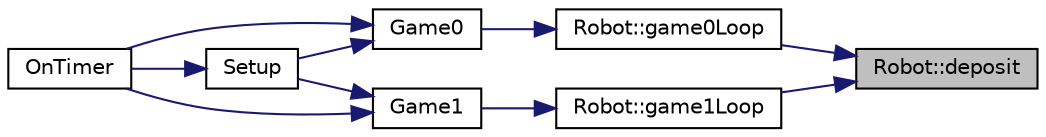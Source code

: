 digraph "Robot::deposit"
{
 // LATEX_PDF_SIZE
  edge [fontname="Helvetica",fontsize="10",labelfontname="Helvetica",labelfontsize="10"];
  node [fontname="Helvetica",fontsize="10",shape=record];
  rankdir="RL";
  Node1 [label="Robot::deposit",height=0.2,width=0.4,color="black", fillcolor="grey75", style="filled", fontcolor="black",tooltip="deposits"];
  Node1 -> Node2 [dir="back",color="midnightblue",fontsize="10",style="solid",fontname="Helvetica"];
  Node2 [label="Robot::game0Loop",height=0.2,width=0.4,color="black", fillcolor="white", style="filled",URL="$class_robot.html#a79fef2efeb1fc25fad40e2b0fa603652",tooltip="game loop for first map"];
  Node2 -> Node3 [dir="back",color="midnightblue",fontsize="10",style="solid",fontname="Helvetica"];
  Node3 [label="Game0",height=0.2,width=0.4,color="black", fillcolor="white", style="filled",URL="$_co_space_functions_8hpp.html#afdc6c3ee2b294f6379cf7141aa6f839d",tooltip=" "];
  Node3 -> Node4 [dir="back",color="midnightblue",fontsize="10",style="solid",fontname="Helvetica"];
  Node4 [label="OnTimer",height=0.2,width=0.4,color="black", fillcolor="white", style="filled",URL="$_co_space_functions_8cpp.html#ac6a4a9bd3e8000dffa847ce28b5e8c92",tooltip=" "];
  Node3 -> Node5 [dir="back",color="midnightblue",fontsize="10",style="solid",fontname="Helvetica"];
  Node5 [label="Setup",height=0.2,width=0.4,color="black", fillcolor="white", style="filled",URL="$_co_space_functions_8hpp.html#a769404f2985a027a0d626fedfd4de1e9",tooltip=" "];
  Node5 -> Node4 [dir="back",color="midnightblue",fontsize="10",style="solid",fontname="Helvetica"];
  Node1 -> Node6 [dir="back",color="midnightblue",fontsize="10",style="solid",fontname="Helvetica"];
  Node6 [label="Robot::game1Loop",height=0.2,width=0.4,color="black", fillcolor="white", style="filled",URL="$class_robot.html#ac9cf2352bb94bb2c623610c61027d2db",tooltip="game loop for second map"];
  Node6 -> Node7 [dir="back",color="midnightblue",fontsize="10",style="solid",fontname="Helvetica"];
  Node7 [label="Game1",height=0.2,width=0.4,color="black", fillcolor="white", style="filled",URL="$_co_space_functions_8hpp.html#a452d724e739bd277b7419320c36fc6aa",tooltip=" "];
  Node7 -> Node4 [dir="back",color="midnightblue",fontsize="10",style="solid",fontname="Helvetica"];
  Node7 -> Node5 [dir="back",color="midnightblue",fontsize="10",style="solid",fontname="Helvetica"];
}
